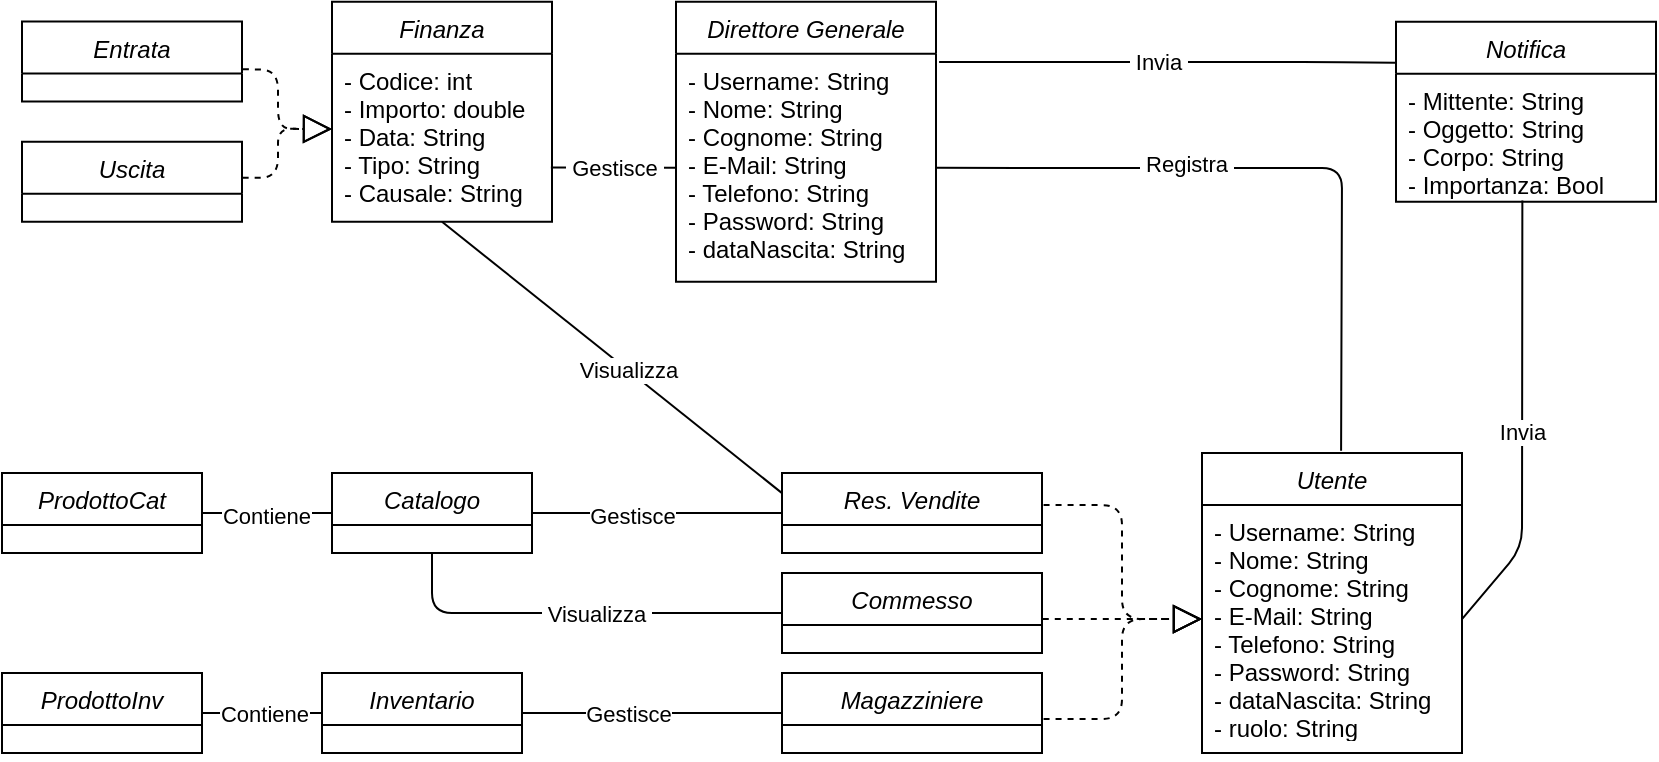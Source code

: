 <mxfile version="13.10.9" type="github">
  <diagram id="C5RBs43oDa-KdzZeNtuy" name="Page-1">
    <mxGraphModel dx="1385" dy="668" grid="1" gridSize="10" guides="1" tooltips="1" connect="1" arrows="1" fold="1" page="1" pageScale="1" pageWidth="827" pageHeight="1169" math="0" shadow="0">
      <root>
        <mxCell id="WIyWlLk6GJQsqaUBKTNV-0" />
        <mxCell id="WIyWlLk6GJQsqaUBKTNV-1" parent="WIyWlLk6GJQsqaUBKTNV-0" />
        <mxCell id="zkfFHV4jXpPFQw0GAbJ--0" value="Direttore Generale" style="swimlane;fontStyle=2;align=center;verticalAlign=top;childLayout=stackLayout;horizontal=1;startSize=26;horizontalStack=0;resizeParent=1;resizeLast=0;collapsible=1;marginBottom=0;rounded=0;shadow=0;strokeWidth=1;" parent="WIyWlLk6GJQsqaUBKTNV-1" vertex="1">
          <mxGeometry x="337" y="9.9" width="130" height="140" as="geometry">
            <mxRectangle x="230" y="140" width="160" height="26" as="alternateBounds" />
          </mxGeometry>
        </mxCell>
        <mxCell id="zkfFHV4jXpPFQw0GAbJ--1" value="- Username: String&#xa;- Nome: String&#xa;- Cognome: String&#xa;- E-Mail: String&#xa;- Telefono: String&#xa;- Password: String&#xa;- dataNascita: String&#xa;" style="text;align=left;verticalAlign=top;spacingLeft=4;spacingRight=4;overflow=hidden;rotatable=0;points=[[0,0.5],[1,0.5]];portConstraint=eastwest;" parent="zkfFHV4jXpPFQw0GAbJ--0" vertex="1">
          <mxGeometry y="26" width="130" height="114" as="geometry" />
        </mxCell>
        <mxCell id="i1cUwebKnTED-pEWXOFv-0" value="Res. Vendite" style="swimlane;fontStyle=2;align=center;verticalAlign=top;childLayout=stackLayout;horizontal=1;startSize=26;horizontalStack=0;resizeParent=1;resizeLast=0;collapsible=1;marginBottom=0;rounded=0;shadow=0;strokeWidth=1;" parent="WIyWlLk6GJQsqaUBKTNV-1" vertex="1">
          <mxGeometry x="390" y="245.55" width="130" height="40" as="geometry">
            <mxRectangle x="230" y="140" width="160" height="26" as="alternateBounds" />
          </mxGeometry>
        </mxCell>
        <mxCell id="i1cUwebKnTED-pEWXOFv-1" value="&#xa;&#xa;" style="text;align=left;verticalAlign=top;spacingLeft=4;spacingRight=4;overflow=hidden;rotatable=0;points=[[0,0.5],[1,0.5]];portConstraint=eastwest;" parent="i1cUwebKnTED-pEWXOFv-0" vertex="1">
          <mxGeometry y="26" width="130" height="14" as="geometry" />
        </mxCell>
        <mxCell id="i1cUwebKnTED-pEWXOFv-2" value="Commesso" style="swimlane;fontStyle=2;align=center;verticalAlign=top;childLayout=stackLayout;horizontal=1;startSize=26;horizontalStack=0;resizeParent=1;resizeLast=0;collapsible=1;marginBottom=0;rounded=0;shadow=0;strokeWidth=1;" parent="WIyWlLk6GJQsqaUBKTNV-1" vertex="1">
          <mxGeometry x="390" y="295.55" width="130" height="40" as="geometry">
            <mxRectangle x="230" y="140" width="160" height="26" as="alternateBounds" />
          </mxGeometry>
        </mxCell>
        <mxCell id="i1cUwebKnTED-pEWXOFv-3" value="&#xa;&#xa;" style="text;align=left;verticalAlign=top;spacingLeft=4;spacingRight=4;overflow=hidden;rotatable=0;points=[[0,0.5],[1,0.5]];portConstraint=eastwest;" parent="i1cUwebKnTED-pEWXOFv-2" vertex="1">
          <mxGeometry y="26" width="130" height="14" as="geometry" />
        </mxCell>
        <mxCell id="i1cUwebKnTED-pEWXOFv-4" value="Magazziniere" style="swimlane;fontStyle=2;align=center;verticalAlign=top;childLayout=stackLayout;horizontal=1;startSize=26;horizontalStack=0;resizeParent=1;resizeLast=0;collapsible=1;marginBottom=0;rounded=0;shadow=0;strokeWidth=1;" parent="WIyWlLk6GJQsqaUBKTNV-1" vertex="1">
          <mxGeometry x="390" y="345.55" width="130" height="40" as="geometry">
            <mxRectangle x="230" y="140" width="160" height="26" as="alternateBounds" />
          </mxGeometry>
        </mxCell>
        <mxCell id="i1cUwebKnTED-pEWXOFv-5" value="&#xa;&#xa;" style="text;align=left;verticalAlign=top;spacingLeft=4;spacingRight=4;overflow=hidden;rotatable=0;points=[[0,0.5],[1,0.5]];portConstraint=eastwest;" parent="i1cUwebKnTED-pEWXOFv-4" vertex="1">
          <mxGeometry y="26" width="130" height="14" as="geometry" />
        </mxCell>
        <mxCell id="i1cUwebKnTED-pEWXOFv-9" value="Utente" style="swimlane;fontStyle=2;align=center;verticalAlign=top;childLayout=stackLayout;horizontal=1;startSize=26;horizontalStack=0;resizeParent=1;resizeLast=0;collapsible=1;marginBottom=0;rounded=0;shadow=0;strokeWidth=1;" parent="WIyWlLk6GJQsqaUBKTNV-1" vertex="1">
          <mxGeometry x="600" y="235.55" width="130" height="150" as="geometry">
            <mxRectangle x="230" y="140" width="160" height="26" as="alternateBounds" />
          </mxGeometry>
        </mxCell>
        <mxCell id="i1cUwebKnTED-pEWXOFv-10" value="- Username: String&#xa;- Nome: String&#xa;- Cognome: String&#xa;- E-Mail: String&#xa;- Telefono: String&#xa;- Password: String&#xa;- dataNascita: String&#xa;- ruolo: String&#xa;&#xa;" style="text;align=left;verticalAlign=top;spacingLeft=4;spacingRight=4;overflow=hidden;rotatable=0;points=[[0,0.5],[1,0.5]];portConstraint=eastwest;" parent="i1cUwebKnTED-pEWXOFv-9" vertex="1">
          <mxGeometry y="26" width="130" height="114" as="geometry" />
        </mxCell>
        <mxCell id="i1cUwebKnTED-pEWXOFv-17" value="" style="endArrow=none;html=1;entryX=0.535;entryY=-0.008;entryDx=0;entryDy=0;entryPerimeter=0;exitX=1;exitY=0.5;exitDx=0;exitDy=0;" parent="WIyWlLk6GJQsqaUBKTNV-1" source="zkfFHV4jXpPFQw0GAbJ--1" target="i1cUwebKnTED-pEWXOFv-9" edge="1">
          <mxGeometry width="50" height="50" relative="1" as="geometry">
            <mxPoint x="467" y="180" as="sourcePoint" />
            <mxPoint x="517" y="130" as="targetPoint" />
            <Array as="points">
              <mxPoint x="530" y="93" />
              <mxPoint x="670" y="93" />
            </Array>
          </mxGeometry>
        </mxCell>
        <mxCell id="i1cUwebKnTED-pEWXOFv-18" value="&amp;nbsp;Registra&amp;nbsp; " style="edgeLabel;html=1;align=center;verticalAlign=middle;resizable=0;points=[];" parent="i1cUwebKnTED-pEWXOFv-17" vertex="1" connectable="0">
          <mxGeometry x="-0.242" relative="1" as="geometry">
            <mxPoint x="-5.86" y="-2" as="offset" />
          </mxGeometry>
        </mxCell>
        <mxCell id="i1cUwebKnTED-pEWXOFv-19" value="Notifica" style="swimlane;fontStyle=2;align=center;verticalAlign=top;childLayout=stackLayout;horizontal=1;startSize=26;horizontalStack=0;resizeParent=1;resizeLast=0;collapsible=1;marginBottom=0;rounded=0;shadow=0;strokeWidth=1;" parent="WIyWlLk6GJQsqaUBKTNV-1" vertex="1">
          <mxGeometry x="697" y="19.9" width="130" height="90" as="geometry">
            <mxRectangle x="230" y="140" width="160" height="26" as="alternateBounds" />
          </mxGeometry>
        </mxCell>
        <mxCell id="i1cUwebKnTED-pEWXOFv-20" value="- Mittente: String&#xa;- Oggetto: String&#xa;- Corpo: String&#xa;- Importanza: Bool&#xa;" style="text;align=left;verticalAlign=top;spacingLeft=4;spacingRight=4;overflow=hidden;rotatable=0;points=[[0,0.5],[1,0.5]];portConstraint=eastwest;" parent="i1cUwebKnTED-pEWXOFv-19" vertex="1">
          <mxGeometry y="26" width="130" height="64" as="geometry" />
        </mxCell>
        <mxCell id="i1cUwebKnTED-pEWXOFv-23" value="" style="endArrow=none;html=1;exitX=1.012;exitY=0.036;exitDx=0;exitDy=0;exitPerimeter=0;entryX=-0.003;entryY=0.227;entryDx=0;entryDy=0;entryPerimeter=0;" parent="WIyWlLk6GJQsqaUBKTNV-1" source="zkfFHV4jXpPFQw0GAbJ--1" target="i1cUwebKnTED-pEWXOFv-19" edge="1">
          <mxGeometry width="50" height="50" relative="1" as="geometry">
            <mxPoint x="547" y="140.134" as="sourcePoint" />
            <mxPoint x="697" y="42" as="targetPoint" />
            <Array as="points">
              <mxPoint x="660" y="40" />
            </Array>
          </mxGeometry>
        </mxCell>
        <mxCell id="i1cUwebKnTED-pEWXOFv-24" value="&amp;nbsp;Invia&amp;nbsp; " style="edgeLabel;html=1;align=center;verticalAlign=middle;resizable=0;points=[];" parent="i1cUwebKnTED-pEWXOFv-23" vertex="1" connectable="0">
          <mxGeometry x="-0.045" relative="1" as="geometry">
            <mxPoint as="offset" />
          </mxGeometry>
        </mxCell>
        <mxCell id="i1cUwebKnTED-pEWXOFv-28" value="" style="endArrow=none;html=1;exitX=1;exitY=0.5;exitDx=0;exitDy=0;entryX=0.486;entryY=0.989;entryDx=0;entryDy=0;entryPerimeter=0;" parent="WIyWlLk6GJQsqaUBKTNV-1" source="i1cUwebKnTED-pEWXOFv-10" target="i1cUwebKnTED-pEWXOFv-20" edge="1">
          <mxGeometry width="50" height="50" relative="1" as="geometry">
            <mxPoint x="537" y="410.0" as="sourcePoint" />
            <mxPoint x="761" y="127" as="targetPoint" />
            <Array as="points">
              <mxPoint x="760" y="283" />
            </Array>
          </mxGeometry>
        </mxCell>
        <mxCell id="i1cUwebKnTED-pEWXOFv-29" value="&amp;nbsp;Invia&amp;nbsp; " style="edgeLabel;html=1;align=center;verticalAlign=middle;resizable=0;points=[];" parent="i1cUwebKnTED-pEWXOFv-28" vertex="1" connectable="0">
          <mxGeometry x="-0.045" relative="1" as="geometry">
            <mxPoint as="offset" />
          </mxGeometry>
        </mxCell>
        <mxCell id="i1cUwebKnTED-pEWXOFv-34" value="Catalogo" style="swimlane;fontStyle=2;align=center;verticalAlign=top;childLayout=stackLayout;horizontal=1;startSize=26;horizontalStack=0;resizeParent=1;resizeLast=0;collapsible=1;marginBottom=0;rounded=0;shadow=0;strokeWidth=1;" parent="WIyWlLk6GJQsqaUBKTNV-1" vertex="1">
          <mxGeometry x="165" y="245.55" width="100" height="40" as="geometry">
            <mxRectangle x="230" y="140" width="160" height="26" as="alternateBounds" />
          </mxGeometry>
        </mxCell>
        <mxCell id="i1cUwebKnTED-pEWXOFv-35" value="&#xa;&#xa;" style="text;align=left;verticalAlign=top;spacingLeft=4;spacingRight=4;overflow=hidden;rotatable=0;points=[[0,0.5],[1,0.5]];portConstraint=eastwest;" parent="i1cUwebKnTED-pEWXOFv-34" vertex="1">
          <mxGeometry y="26" width="100" height="14" as="geometry" />
        </mxCell>
        <mxCell id="i1cUwebKnTED-pEWXOFv-36" value="Inventario" style="swimlane;fontStyle=2;align=center;verticalAlign=top;childLayout=stackLayout;horizontal=1;startSize=26;horizontalStack=0;resizeParent=1;resizeLast=0;collapsible=1;marginBottom=0;rounded=0;shadow=0;strokeWidth=1;" parent="WIyWlLk6GJQsqaUBKTNV-1" vertex="1">
          <mxGeometry x="160" y="345.55" width="100" height="40" as="geometry">
            <mxRectangle x="230" y="140" width="160" height="26" as="alternateBounds" />
          </mxGeometry>
        </mxCell>
        <mxCell id="i1cUwebKnTED-pEWXOFv-37" value="&#xa;&#xa;" style="text;align=left;verticalAlign=top;spacingLeft=4;spacingRight=4;overflow=hidden;rotatable=0;points=[[0,0.5],[1,0.5]];portConstraint=eastwest;" parent="i1cUwebKnTED-pEWXOFv-36" vertex="1">
          <mxGeometry y="26" width="100" height="14" as="geometry" />
        </mxCell>
        <mxCell id="i1cUwebKnTED-pEWXOFv-39" value="" style="endArrow=none;html=1;entryX=0;entryY=0.5;entryDx=0;entryDy=0;exitX=1;exitY=0.5;exitDx=0;exitDy=0;" parent="WIyWlLk6GJQsqaUBKTNV-1" target="i1cUwebKnTED-pEWXOFv-4" edge="1" source="i1cUwebKnTED-pEWXOFv-36">
          <mxGeometry width="50" height="50" relative="1" as="geometry">
            <mxPoint x="260" y="385.55" as="sourcePoint" />
            <mxPoint x="60" y="325.55" as="targetPoint" />
          </mxGeometry>
        </mxCell>
        <mxCell id="1tkCswnyoKjfM_dHZvGo-5" value="Gestisce" style="edgeLabel;html=1;align=center;verticalAlign=middle;resizable=0;points=[];" parent="i1cUwebKnTED-pEWXOFv-39" vertex="1" connectable="0">
          <mxGeometry x="-0.184" relative="1" as="geometry">
            <mxPoint as="offset" />
          </mxGeometry>
        </mxCell>
        <mxCell id="i1cUwebKnTED-pEWXOFv-40" value="" style="endArrow=none;html=1;entryX=0;entryY=0.5;entryDx=0;entryDy=0;exitX=1;exitY=0.5;exitDx=0;exitDy=0;" parent="WIyWlLk6GJQsqaUBKTNV-1" source="i1cUwebKnTED-pEWXOFv-34" target="i1cUwebKnTED-pEWXOFv-0" edge="1">
          <mxGeometry width="50" height="50" relative="1" as="geometry">
            <mxPoint x="250" y="335.55" as="sourcePoint" />
            <mxPoint x="300" y="285.55" as="targetPoint" />
          </mxGeometry>
        </mxCell>
        <mxCell id="1tkCswnyoKjfM_dHZvGo-4" value="Gestisce" style="edgeLabel;html=1;align=center;verticalAlign=middle;resizable=0;points=[];" parent="i1cUwebKnTED-pEWXOFv-40" vertex="1" connectable="0">
          <mxGeometry x="-0.202" y="-1" relative="1" as="geometry">
            <mxPoint as="offset" />
          </mxGeometry>
        </mxCell>
        <mxCell id="i1cUwebKnTED-pEWXOFv-42" value="ProdottoCat" style="swimlane;fontStyle=2;align=center;verticalAlign=top;childLayout=stackLayout;horizontal=1;startSize=26;horizontalStack=0;resizeParent=1;resizeLast=0;collapsible=1;marginBottom=0;rounded=0;shadow=0;strokeWidth=1;" parent="WIyWlLk6GJQsqaUBKTNV-1" vertex="1">
          <mxGeometry y="245.55" width="100" height="40" as="geometry">
            <mxRectangle x="230" y="140" width="160" height="26" as="alternateBounds" />
          </mxGeometry>
        </mxCell>
        <mxCell id="i1cUwebKnTED-pEWXOFv-43" value="&#xa;&#xa;" style="text;align=left;verticalAlign=top;spacingLeft=4;spacingRight=4;overflow=hidden;rotatable=0;points=[[0,0.5],[1,0.5]];portConstraint=eastwest;" parent="i1cUwebKnTED-pEWXOFv-42" vertex="1">
          <mxGeometry y="26" width="100" height="14" as="geometry" />
        </mxCell>
        <mxCell id="i1cUwebKnTED-pEWXOFv-44" value="ProdottoInv" style="swimlane;fontStyle=2;align=center;verticalAlign=top;childLayout=stackLayout;horizontal=1;startSize=26;horizontalStack=0;resizeParent=1;resizeLast=0;collapsible=1;marginBottom=0;rounded=0;shadow=0;strokeWidth=1;" parent="WIyWlLk6GJQsqaUBKTNV-1" vertex="1">
          <mxGeometry y="345.55" width="100" height="40" as="geometry">
            <mxRectangle x="230" y="140" width="160" height="26" as="alternateBounds" />
          </mxGeometry>
        </mxCell>
        <mxCell id="i1cUwebKnTED-pEWXOFv-45" value="&#xa;&#xa;" style="text;align=left;verticalAlign=top;spacingLeft=4;spacingRight=4;overflow=hidden;rotatable=0;points=[[0,0.5],[1,0.5]];portConstraint=eastwest;" parent="i1cUwebKnTED-pEWXOFv-44" vertex="1">
          <mxGeometry y="26" width="100" height="14" as="geometry" />
        </mxCell>
        <mxCell id="i1cUwebKnTED-pEWXOFv-46" value="" style="endArrow=none;html=1;entryX=0;entryY=0.5;entryDx=0;entryDy=0;exitX=1;exitY=0.5;exitDx=0;exitDy=0;" parent="WIyWlLk6GJQsqaUBKTNV-1" target="i1cUwebKnTED-pEWXOFv-34" edge="1">
          <mxGeometry width="50" height="50" relative="1" as="geometry">
            <mxPoint x="100" y="265.55" as="sourcePoint" />
            <mxPoint x="120" y="325.55" as="targetPoint" />
            <Array as="points" />
          </mxGeometry>
        </mxCell>
        <mxCell id="1tkCswnyoKjfM_dHZvGo-9" value="Contiene" style="edgeLabel;html=1;align=center;verticalAlign=middle;resizable=0;points=[];" parent="i1cUwebKnTED-pEWXOFv-46" vertex="1" connectable="0">
          <mxGeometry x="-0.258" y="-2" relative="1" as="geometry">
            <mxPoint x="7.93" y="-1" as="offset" />
          </mxGeometry>
        </mxCell>
        <mxCell id="i1cUwebKnTED-pEWXOFv-47" value="" style="endArrow=none;html=1;entryX=0;entryY=0.5;entryDx=0;entryDy=0;exitX=1;exitY=0.5;exitDx=0;exitDy=0;" parent="WIyWlLk6GJQsqaUBKTNV-1" target="i1cUwebKnTED-pEWXOFv-36" edge="1">
          <mxGeometry width="50" height="50" relative="1" as="geometry">
            <mxPoint x="100" y="365.55" as="sourcePoint" />
            <mxPoint x="160" y="345.55" as="targetPoint" />
          </mxGeometry>
        </mxCell>
        <mxCell id="1tkCswnyoKjfM_dHZvGo-6" value="Contiene" style="edgeLabel;html=1;align=center;verticalAlign=middle;resizable=0;points=[];" parent="i1cUwebKnTED-pEWXOFv-47" vertex="1" connectable="0">
          <mxGeometry x="-0.303" y="-2" relative="1" as="geometry">
            <mxPoint x="9.31" y="-2" as="offset" />
          </mxGeometry>
        </mxCell>
        <mxCell id="1tkCswnyoKjfM_dHZvGo-2" value="" style="endArrow=none;html=1;exitX=0.5;exitY=1;exitDx=0;exitDy=0;entryX=0;entryY=0.5;entryDx=0;entryDy=0;" parent="WIyWlLk6GJQsqaUBKTNV-1" source="i1cUwebKnTED-pEWXOFv-34" target="i1cUwebKnTED-pEWXOFv-2" edge="1">
          <mxGeometry width="50" height="50" relative="1" as="geometry">
            <mxPoint x="220" y="375.55" as="sourcePoint" />
            <mxPoint x="270" y="325.55" as="targetPoint" />
            <Array as="points">
              <mxPoint x="215" y="315.55" />
            </Array>
          </mxGeometry>
        </mxCell>
        <mxCell id="1tkCswnyoKjfM_dHZvGo-3" value="&amp;nbsp;Visualizza&amp;nbsp; " style="edgeLabel;html=1;align=center;verticalAlign=middle;resizable=0;points=[];" parent="1tkCswnyoKjfM_dHZvGo-2" vertex="1" connectable="0">
          <mxGeometry x="0.089" relative="1" as="geometry">
            <mxPoint as="offset" />
          </mxGeometry>
        </mxCell>
        <mxCell id="1tkCswnyoKjfM_dHZvGo-11" value="Finanza" style="swimlane;fontStyle=2;align=center;verticalAlign=top;childLayout=stackLayout;horizontal=1;startSize=26;horizontalStack=0;resizeParent=1;resizeLast=0;collapsible=1;marginBottom=0;rounded=0;shadow=0;strokeWidth=1;" parent="WIyWlLk6GJQsqaUBKTNV-1" vertex="1">
          <mxGeometry x="165" y="9.9" width="110" height="110" as="geometry">
            <mxRectangle x="230" y="140" width="160" height="26" as="alternateBounds" />
          </mxGeometry>
        </mxCell>
        <mxCell id="1tkCswnyoKjfM_dHZvGo-12" value="- Codice: int&#xa;- Importo: double&#xa;- Data: String&#xa;- Tipo: String&#xa;- Causale: String&#xa;&#xa;" style="text;align=left;verticalAlign=top;spacingLeft=4;spacingRight=4;overflow=hidden;rotatable=0;points=[[0,0.5],[1,0.5]];portConstraint=eastwest;" parent="1tkCswnyoKjfM_dHZvGo-11" vertex="1">
          <mxGeometry y="26" width="110" height="74" as="geometry" />
        </mxCell>
        <mxCell id="1tkCswnyoKjfM_dHZvGo-14" value="" style="endArrow=none;html=1;entryX=0;entryY=0.5;entryDx=0;entryDy=0;exitX=0.995;exitY=0.769;exitDx=0;exitDy=0;exitPerimeter=0;" parent="WIyWlLk6GJQsqaUBKTNV-1" source="1tkCswnyoKjfM_dHZvGo-12" target="zkfFHV4jXpPFQw0GAbJ--1" edge="1">
          <mxGeometry width="50" height="50" relative="1" as="geometry">
            <mxPoint x="280" y="220" as="sourcePoint" />
            <mxPoint x="330" y="170" as="targetPoint" />
          </mxGeometry>
        </mxCell>
        <mxCell id="1tkCswnyoKjfM_dHZvGo-15" value="&amp;nbsp;Gestisce&amp;nbsp; " style="edgeLabel;html=1;align=center;verticalAlign=middle;resizable=0;points=[];" parent="1tkCswnyoKjfM_dHZvGo-14" vertex="1" connectable="0">
          <mxGeometry x="-0.29" relative="1" as="geometry">
            <mxPoint x="9.48" y="-0.14" as="offset" />
          </mxGeometry>
        </mxCell>
        <mxCell id="1tkCswnyoKjfM_dHZvGo-16" value="Entrata" style="swimlane;fontStyle=2;align=center;verticalAlign=top;childLayout=stackLayout;horizontal=1;startSize=26;horizontalStack=0;resizeParent=1;resizeLast=0;collapsible=1;marginBottom=0;rounded=0;shadow=0;strokeWidth=1;" parent="WIyWlLk6GJQsqaUBKTNV-1" vertex="1">
          <mxGeometry x="10" y="19.8" width="110" height="40" as="geometry">
            <mxRectangle x="230" y="140" width="160" height="26" as="alternateBounds" />
          </mxGeometry>
        </mxCell>
        <mxCell id="1tkCswnyoKjfM_dHZvGo-17" value="&#xa;&#xa;" style="text;align=left;verticalAlign=top;spacingLeft=4;spacingRight=4;overflow=hidden;rotatable=0;points=[[0,0.5],[1,0.5]];portConstraint=eastwest;" parent="1tkCswnyoKjfM_dHZvGo-16" vertex="1">
          <mxGeometry y="26" width="110" height="14" as="geometry" />
        </mxCell>
        <mxCell id="1tkCswnyoKjfM_dHZvGo-18" value="Uscita" style="swimlane;fontStyle=2;align=center;verticalAlign=top;childLayout=stackLayout;horizontal=1;startSize=26;horizontalStack=0;resizeParent=1;resizeLast=0;collapsible=1;marginBottom=0;rounded=0;shadow=0;strokeWidth=1;" parent="WIyWlLk6GJQsqaUBKTNV-1" vertex="1">
          <mxGeometry x="10" y="79.9" width="110" height="40" as="geometry">
            <mxRectangle x="230" y="140" width="160" height="26" as="alternateBounds" />
          </mxGeometry>
        </mxCell>
        <mxCell id="1tkCswnyoKjfM_dHZvGo-19" value="&#xa;&#xa;" style="text;align=left;verticalAlign=top;spacingLeft=4;spacingRight=4;overflow=hidden;rotatable=0;points=[[0,0.5],[1,0.5]];portConstraint=eastwest;" parent="1tkCswnyoKjfM_dHZvGo-18" vertex="1">
          <mxGeometry y="26" width="110" height="14" as="geometry" />
        </mxCell>
        <mxCell id="1tkCswnyoKjfM_dHZvGo-24" value="" style="endArrow=none;html=1;exitX=0.5;exitY=1;exitDx=0;exitDy=0;entryX=0;entryY=0.25;entryDx=0;entryDy=0;" parent="WIyWlLk6GJQsqaUBKTNV-1" source="1tkCswnyoKjfM_dHZvGo-11" target="i1cUwebKnTED-pEWXOFv-0" edge="1">
          <mxGeometry width="50" height="50" relative="1" as="geometry">
            <mxPoint x="230" y="200" as="sourcePoint" />
            <mxPoint x="357" y="230" as="targetPoint" />
            <Array as="points" />
          </mxGeometry>
        </mxCell>
        <mxCell id="1tkCswnyoKjfM_dHZvGo-25" value="&amp;nbsp;Visualizza&amp;nbsp; " style="edgeLabel;html=1;align=center;verticalAlign=middle;resizable=0;points=[];" parent="1tkCswnyoKjfM_dHZvGo-24" vertex="1" connectable="0">
          <mxGeometry x="0.089" relative="1" as="geometry">
            <mxPoint as="offset" />
          </mxGeometry>
        </mxCell>
        <mxCell id="1tkCswnyoKjfM_dHZvGo-28" value="" style="endArrow=block;dashed=1;endFill=0;endSize=12;html=1;exitX=1.006;exitY=-0.222;exitDx=0;exitDy=0;exitPerimeter=0;" parent="WIyWlLk6GJQsqaUBKTNV-1" source="i1cUwebKnTED-pEWXOFv-5" edge="1">
          <mxGeometry width="160" relative="1" as="geometry">
            <mxPoint x="514.89" y="350.264" as="sourcePoint" />
            <mxPoint x="600" y="318.55" as="targetPoint" />
            <Array as="points">
              <mxPoint x="560" y="368.55" />
              <mxPoint x="560" y="318.55" />
            </Array>
          </mxGeometry>
        </mxCell>
        <mxCell id="1tkCswnyoKjfM_dHZvGo-29" value="" style="endArrow=block;dashed=1;endFill=0;endSize=12;html=1;exitX=1.006;exitY=0.4;exitDx=0;exitDy=0;exitPerimeter=0;" parent="WIyWlLk6GJQsqaUBKTNV-1" source="i1cUwebKnTED-pEWXOFv-0" edge="1">
          <mxGeometry width="160" relative="1" as="geometry">
            <mxPoint x="515" y="285.55" as="sourcePoint" />
            <mxPoint x="600" y="318.55" as="targetPoint" />
            <Array as="points">
              <mxPoint x="560" y="261.55" />
              <mxPoint x="560" y="318.55" />
            </Array>
          </mxGeometry>
        </mxCell>
        <mxCell id="1tkCswnyoKjfM_dHZvGo-30" value="" style="endArrow=block;dashed=1;endFill=0;endSize=12;html=1;entryX=0;entryY=0.5;entryDx=0;entryDy=0;exitX=1.003;exitY=0.573;exitDx=0;exitDy=0;exitPerimeter=0;" parent="WIyWlLk6GJQsqaUBKTNV-1" source="i1cUwebKnTED-pEWXOFv-2" edge="1" target="i1cUwebKnTED-pEWXOFv-10">
          <mxGeometry width="160" relative="1" as="geometry">
            <mxPoint x="520.78" y="261.55" as="sourcePoint" />
            <mxPoint x="560" y="318.65" as="targetPoint" />
            <Array as="points" />
          </mxGeometry>
        </mxCell>
        <mxCell id="1tkCswnyoKjfM_dHZvGo-33" value="" style="endArrow=block;dashed=1;endFill=0;endSize=12;html=1;entryX=0;entryY=0.5;entryDx=0;entryDy=0;exitX=1.003;exitY=0.45;exitDx=0;exitDy=0;exitPerimeter=0;" parent="WIyWlLk6GJQsqaUBKTNV-1" source="1tkCswnyoKjfM_dHZvGo-18" edge="1">
          <mxGeometry width="160" relative="1" as="geometry">
            <mxPoint x="125.78" y="123.292" as="sourcePoint" />
            <mxPoint x="165.0" y="73.5" as="targetPoint" />
            <Array as="points">
              <mxPoint x="138" y="97.9" />
              <mxPoint x="138.0" y="73.4" />
            </Array>
          </mxGeometry>
        </mxCell>
        <mxCell id="1tkCswnyoKjfM_dHZvGo-34" value="" style="endArrow=block;dashed=1;endFill=0;endSize=12;html=1;entryX=0;entryY=0.5;entryDx=0;entryDy=0;exitX=1.004;exitY=0.595;exitDx=0;exitDy=0;exitPerimeter=0;" parent="WIyWlLk6GJQsqaUBKTNV-1" source="1tkCswnyoKjfM_dHZvGo-16" edge="1">
          <mxGeometry width="160" relative="1" as="geometry">
            <mxPoint x="138" y="39.9" as="sourcePoint" />
            <mxPoint x="165.0" y="73.5" as="targetPoint" />
            <Array as="points">
              <mxPoint x="138" y="43.9" />
              <mxPoint x="138.0" y="73.4" />
            </Array>
          </mxGeometry>
        </mxCell>
      </root>
    </mxGraphModel>
  </diagram>
</mxfile>
